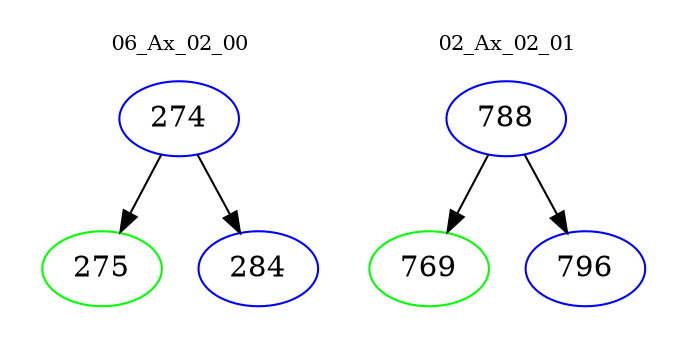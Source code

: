 digraph{
subgraph cluster_0 {
color = white
label = "06_Ax_02_00";
fontsize=10;
T0_274 [label="274", color="blue"]
T0_274 -> T0_275 [color="black"]
T0_275 [label="275", color="green"]
T0_274 -> T0_284 [color="black"]
T0_284 [label="284", color="blue"]
}
subgraph cluster_1 {
color = white
label = "02_Ax_02_01";
fontsize=10;
T1_788 [label="788", color="blue"]
T1_788 -> T1_769 [color="black"]
T1_769 [label="769", color="green"]
T1_788 -> T1_796 [color="black"]
T1_796 [label="796", color="blue"]
}
}
